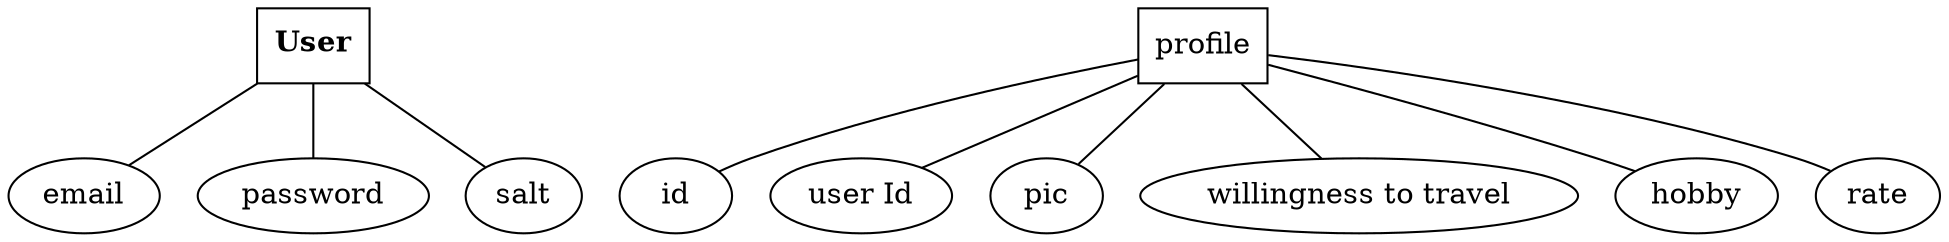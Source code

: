  graph G
 {
/* user */
	user[shape=box,label=<<B>User</B>>];
	
		/* user entity */
		user -- "email";
		user -- "password";
		user -- "salt";
 
/* profile */
	profile[shape=box,lable=<<B>Profile</B>>];
		
		/* profile entitiy */
		profile -- "id";
		profile -- "user Id";
		profile -- "pic";
		profile -- "willingness to travel";
		profile -- "hobby";
		profile -- "rate";
}